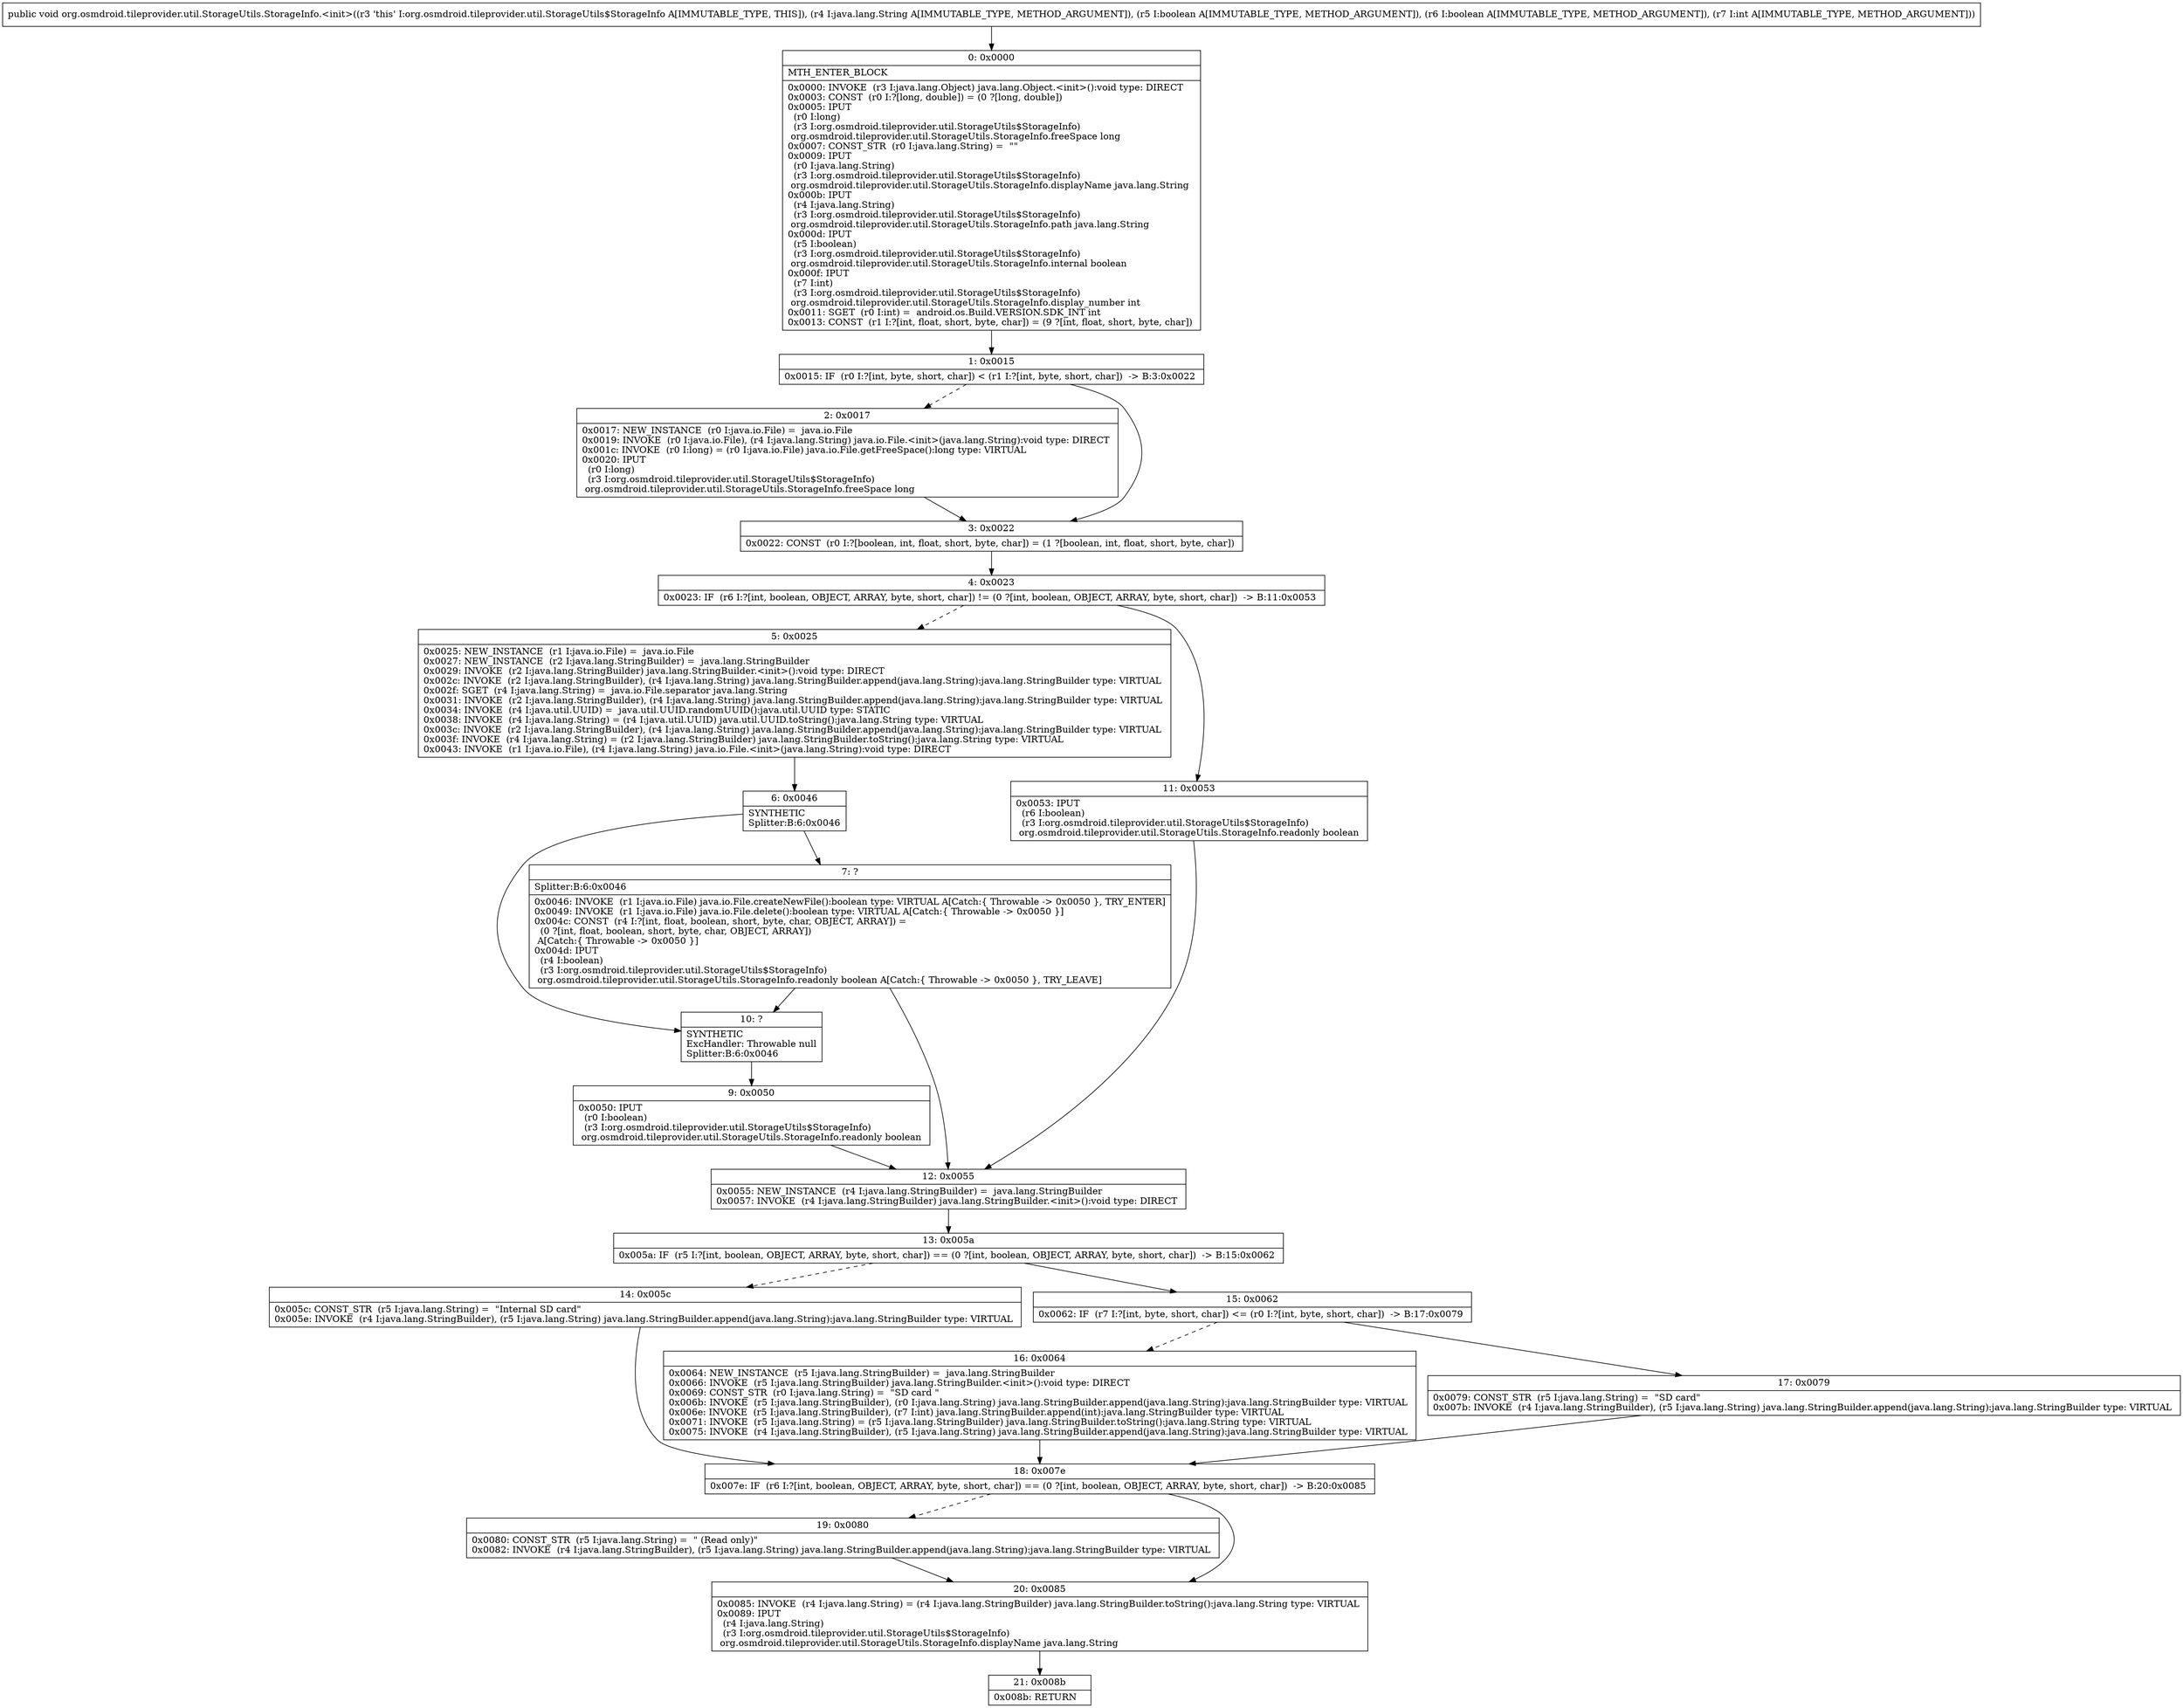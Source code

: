 digraph "CFG fororg.osmdroid.tileprovider.util.StorageUtils.StorageInfo.\<init\>(Ljava\/lang\/String;ZZI)V" {
Node_0 [shape=record,label="{0\:\ 0x0000|MTH_ENTER_BLOCK\l|0x0000: INVOKE  (r3 I:java.lang.Object) java.lang.Object.\<init\>():void type: DIRECT \l0x0003: CONST  (r0 I:?[long, double]) = (0 ?[long, double]) \l0x0005: IPUT  \l  (r0 I:long)\l  (r3 I:org.osmdroid.tileprovider.util.StorageUtils$StorageInfo)\l org.osmdroid.tileprovider.util.StorageUtils.StorageInfo.freeSpace long \l0x0007: CONST_STR  (r0 I:java.lang.String) =  \"\" \l0x0009: IPUT  \l  (r0 I:java.lang.String)\l  (r3 I:org.osmdroid.tileprovider.util.StorageUtils$StorageInfo)\l org.osmdroid.tileprovider.util.StorageUtils.StorageInfo.displayName java.lang.String \l0x000b: IPUT  \l  (r4 I:java.lang.String)\l  (r3 I:org.osmdroid.tileprovider.util.StorageUtils$StorageInfo)\l org.osmdroid.tileprovider.util.StorageUtils.StorageInfo.path java.lang.String \l0x000d: IPUT  \l  (r5 I:boolean)\l  (r3 I:org.osmdroid.tileprovider.util.StorageUtils$StorageInfo)\l org.osmdroid.tileprovider.util.StorageUtils.StorageInfo.internal boolean \l0x000f: IPUT  \l  (r7 I:int)\l  (r3 I:org.osmdroid.tileprovider.util.StorageUtils$StorageInfo)\l org.osmdroid.tileprovider.util.StorageUtils.StorageInfo.display_number int \l0x0011: SGET  (r0 I:int) =  android.os.Build.VERSION.SDK_INT int \l0x0013: CONST  (r1 I:?[int, float, short, byte, char]) = (9 ?[int, float, short, byte, char]) \l}"];
Node_1 [shape=record,label="{1\:\ 0x0015|0x0015: IF  (r0 I:?[int, byte, short, char]) \< (r1 I:?[int, byte, short, char])  \-\> B:3:0x0022 \l}"];
Node_2 [shape=record,label="{2\:\ 0x0017|0x0017: NEW_INSTANCE  (r0 I:java.io.File) =  java.io.File \l0x0019: INVOKE  (r0 I:java.io.File), (r4 I:java.lang.String) java.io.File.\<init\>(java.lang.String):void type: DIRECT \l0x001c: INVOKE  (r0 I:long) = (r0 I:java.io.File) java.io.File.getFreeSpace():long type: VIRTUAL \l0x0020: IPUT  \l  (r0 I:long)\l  (r3 I:org.osmdroid.tileprovider.util.StorageUtils$StorageInfo)\l org.osmdroid.tileprovider.util.StorageUtils.StorageInfo.freeSpace long \l}"];
Node_3 [shape=record,label="{3\:\ 0x0022|0x0022: CONST  (r0 I:?[boolean, int, float, short, byte, char]) = (1 ?[boolean, int, float, short, byte, char]) \l}"];
Node_4 [shape=record,label="{4\:\ 0x0023|0x0023: IF  (r6 I:?[int, boolean, OBJECT, ARRAY, byte, short, char]) != (0 ?[int, boolean, OBJECT, ARRAY, byte, short, char])  \-\> B:11:0x0053 \l}"];
Node_5 [shape=record,label="{5\:\ 0x0025|0x0025: NEW_INSTANCE  (r1 I:java.io.File) =  java.io.File \l0x0027: NEW_INSTANCE  (r2 I:java.lang.StringBuilder) =  java.lang.StringBuilder \l0x0029: INVOKE  (r2 I:java.lang.StringBuilder) java.lang.StringBuilder.\<init\>():void type: DIRECT \l0x002c: INVOKE  (r2 I:java.lang.StringBuilder), (r4 I:java.lang.String) java.lang.StringBuilder.append(java.lang.String):java.lang.StringBuilder type: VIRTUAL \l0x002f: SGET  (r4 I:java.lang.String) =  java.io.File.separator java.lang.String \l0x0031: INVOKE  (r2 I:java.lang.StringBuilder), (r4 I:java.lang.String) java.lang.StringBuilder.append(java.lang.String):java.lang.StringBuilder type: VIRTUAL \l0x0034: INVOKE  (r4 I:java.util.UUID) =  java.util.UUID.randomUUID():java.util.UUID type: STATIC \l0x0038: INVOKE  (r4 I:java.lang.String) = (r4 I:java.util.UUID) java.util.UUID.toString():java.lang.String type: VIRTUAL \l0x003c: INVOKE  (r2 I:java.lang.StringBuilder), (r4 I:java.lang.String) java.lang.StringBuilder.append(java.lang.String):java.lang.StringBuilder type: VIRTUAL \l0x003f: INVOKE  (r4 I:java.lang.String) = (r2 I:java.lang.StringBuilder) java.lang.StringBuilder.toString():java.lang.String type: VIRTUAL \l0x0043: INVOKE  (r1 I:java.io.File), (r4 I:java.lang.String) java.io.File.\<init\>(java.lang.String):void type: DIRECT \l}"];
Node_6 [shape=record,label="{6\:\ 0x0046|SYNTHETIC\lSplitter:B:6:0x0046\l}"];
Node_7 [shape=record,label="{7\:\ ?|Splitter:B:6:0x0046\l|0x0046: INVOKE  (r1 I:java.io.File) java.io.File.createNewFile():boolean type: VIRTUAL A[Catch:\{ Throwable \-\> 0x0050 \}, TRY_ENTER]\l0x0049: INVOKE  (r1 I:java.io.File) java.io.File.delete():boolean type: VIRTUAL A[Catch:\{ Throwable \-\> 0x0050 \}]\l0x004c: CONST  (r4 I:?[int, float, boolean, short, byte, char, OBJECT, ARRAY]) = \l  (0 ?[int, float, boolean, short, byte, char, OBJECT, ARRAY])\l A[Catch:\{ Throwable \-\> 0x0050 \}]\l0x004d: IPUT  \l  (r4 I:boolean)\l  (r3 I:org.osmdroid.tileprovider.util.StorageUtils$StorageInfo)\l org.osmdroid.tileprovider.util.StorageUtils.StorageInfo.readonly boolean A[Catch:\{ Throwable \-\> 0x0050 \}, TRY_LEAVE]\l}"];
Node_9 [shape=record,label="{9\:\ 0x0050|0x0050: IPUT  \l  (r0 I:boolean)\l  (r3 I:org.osmdroid.tileprovider.util.StorageUtils$StorageInfo)\l org.osmdroid.tileprovider.util.StorageUtils.StorageInfo.readonly boolean \l}"];
Node_10 [shape=record,label="{10\:\ ?|SYNTHETIC\lExcHandler: Throwable null\lSplitter:B:6:0x0046\l}"];
Node_11 [shape=record,label="{11\:\ 0x0053|0x0053: IPUT  \l  (r6 I:boolean)\l  (r3 I:org.osmdroid.tileprovider.util.StorageUtils$StorageInfo)\l org.osmdroid.tileprovider.util.StorageUtils.StorageInfo.readonly boolean \l}"];
Node_12 [shape=record,label="{12\:\ 0x0055|0x0055: NEW_INSTANCE  (r4 I:java.lang.StringBuilder) =  java.lang.StringBuilder \l0x0057: INVOKE  (r4 I:java.lang.StringBuilder) java.lang.StringBuilder.\<init\>():void type: DIRECT \l}"];
Node_13 [shape=record,label="{13\:\ 0x005a|0x005a: IF  (r5 I:?[int, boolean, OBJECT, ARRAY, byte, short, char]) == (0 ?[int, boolean, OBJECT, ARRAY, byte, short, char])  \-\> B:15:0x0062 \l}"];
Node_14 [shape=record,label="{14\:\ 0x005c|0x005c: CONST_STR  (r5 I:java.lang.String) =  \"Internal SD card\" \l0x005e: INVOKE  (r4 I:java.lang.StringBuilder), (r5 I:java.lang.String) java.lang.StringBuilder.append(java.lang.String):java.lang.StringBuilder type: VIRTUAL \l}"];
Node_15 [shape=record,label="{15\:\ 0x0062|0x0062: IF  (r7 I:?[int, byte, short, char]) \<= (r0 I:?[int, byte, short, char])  \-\> B:17:0x0079 \l}"];
Node_16 [shape=record,label="{16\:\ 0x0064|0x0064: NEW_INSTANCE  (r5 I:java.lang.StringBuilder) =  java.lang.StringBuilder \l0x0066: INVOKE  (r5 I:java.lang.StringBuilder) java.lang.StringBuilder.\<init\>():void type: DIRECT \l0x0069: CONST_STR  (r0 I:java.lang.String) =  \"SD card \" \l0x006b: INVOKE  (r5 I:java.lang.StringBuilder), (r0 I:java.lang.String) java.lang.StringBuilder.append(java.lang.String):java.lang.StringBuilder type: VIRTUAL \l0x006e: INVOKE  (r5 I:java.lang.StringBuilder), (r7 I:int) java.lang.StringBuilder.append(int):java.lang.StringBuilder type: VIRTUAL \l0x0071: INVOKE  (r5 I:java.lang.String) = (r5 I:java.lang.StringBuilder) java.lang.StringBuilder.toString():java.lang.String type: VIRTUAL \l0x0075: INVOKE  (r4 I:java.lang.StringBuilder), (r5 I:java.lang.String) java.lang.StringBuilder.append(java.lang.String):java.lang.StringBuilder type: VIRTUAL \l}"];
Node_17 [shape=record,label="{17\:\ 0x0079|0x0079: CONST_STR  (r5 I:java.lang.String) =  \"SD card\" \l0x007b: INVOKE  (r4 I:java.lang.StringBuilder), (r5 I:java.lang.String) java.lang.StringBuilder.append(java.lang.String):java.lang.StringBuilder type: VIRTUAL \l}"];
Node_18 [shape=record,label="{18\:\ 0x007e|0x007e: IF  (r6 I:?[int, boolean, OBJECT, ARRAY, byte, short, char]) == (0 ?[int, boolean, OBJECT, ARRAY, byte, short, char])  \-\> B:20:0x0085 \l}"];
Node_19 [shape=record,label="{19\:\ 0x0080|0x0080: CONST_STR  (r5 I:java.lang.String) =  \" (Read only)\" \l0x0082: INVOKE  (r4 I:java.lang.StringBuilder), (r5 I:java.lang.String) java.lang.StringBuilder.append(java.lang.String):java.lang.StringBuilder type: VIRTUAL \l}"];
Node_20 [shape=record,label="{20\:\ 0x0085|0x0085: INVOKE  (r4 I:java.lang.String) = (r4 I:java.lang.StringBuilder) java.lang.StringBuilder.toString():java.lang.String type: VIRTUAL \l0x0089: IPUT  \l  (r4 I:java.lang.String)\l  (r3 I:org.osmdroid.tileprovider.util.StorageUtils$StorageInfo)\l org.osmdroid.tileprovider.util.StorageUtils.StorageInfo.displayName java.lang.String \l}"];
Node_21 [shape=record,label="{21\:\ 0x008b|0x008b: RETURN   \l}"];
MethodNode[shape=record,label="{public void org.osmdroid.tileprovider.util.StorageUtils.StorageInfo.\<init\>((r3 'this' I:org.osmdroid.tileprovider.util.StorageUtils$StorageInfo A[IMMUTABLE_TYPE, THIS]), (r4 I:java.lang.String A[IMMUTABLE_TYPE, METHOD_ARGUMENT]), (r5 I:boolean A[IMMUTABLE_TYPE, METHOD_ARGUMENT]), (r6 I:boolean A[IMMUTABLE_TYPE, METHOD_ARGUMENT]), (r7 I:int A[IMMUTABLE_TYPE, METHOD_ARGUMENT])) }"];
MethodNode -> Node_0;
Node_0 -> Node_1;
Node_1 -> Node_2[style=dashed];
Node_1 -> Node_3;
Node_2 -> Node_3;
Node_3 -> Node_4;
Node_4 -> Node_5[style=dashed];
Node_4 -> Node_11;
Node_5 -> Node_6;
Node_6 -> Node_7;
Node_6 -> Node_10;
Node_7 -> Node_10;
Node_7 -> Node_12;
Node_9 -> Node_12;
Node_10 -> Node_9;
Node_11 -> Node_12;
Node_12 -> Node_13;
Node_13 -> Node_14[style=dashed];
Node_13 -> Node_15;
Node_14 -> Node_18;
Node_15 -> Node_16[style=dashed];
Node_15 -> Node_17;
Node_16 -> Node_18;
Node_17 -> Node_18;
Node_18 -> Node_19[style=dashed];
Node_18 -> Node_20;
Node_19 -> Node_20;
Node_20 -> Node_21;
}

